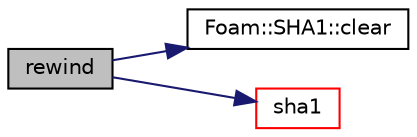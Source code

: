digraph "rewind"
{
  bgcolor="transparent";
  edge [fontname="Helvetica",fontsize="10",labelfontname="Helvetica",labelfontsize="10"];
  node [fontname="Helvetica",fontsize="10",shape=record];
  rankdir="LR";
  Node1 [label="rewind",height=0.2,width=0.4,color="black", fillcolor="grey75", style="filled", fontcolor="black"];
  Node1 -> Node2 [color="midnightblue",fontsize="10",style="solid",fontname="Helvetica"];
  Node2 [label="Foam::SHA1::clear",height=0.2,width=0.4,color="black",URL="$a02284.html#ac8bb3912a3ce86b15842e79d0b421204",tooltip="Reset the hashed data before appending more. "];
  Node1 -> Node3 [color="midnightblue",fontsize="10",style="solid",fontname="Helvetica"];
  Node3 [label="sha1",height=0.2,width=0.4,color="red",URL="$a01733.html#ab33c752f93a95531cd5af1da2106ca27",tooltip="Full access to the sha1. "];
}
